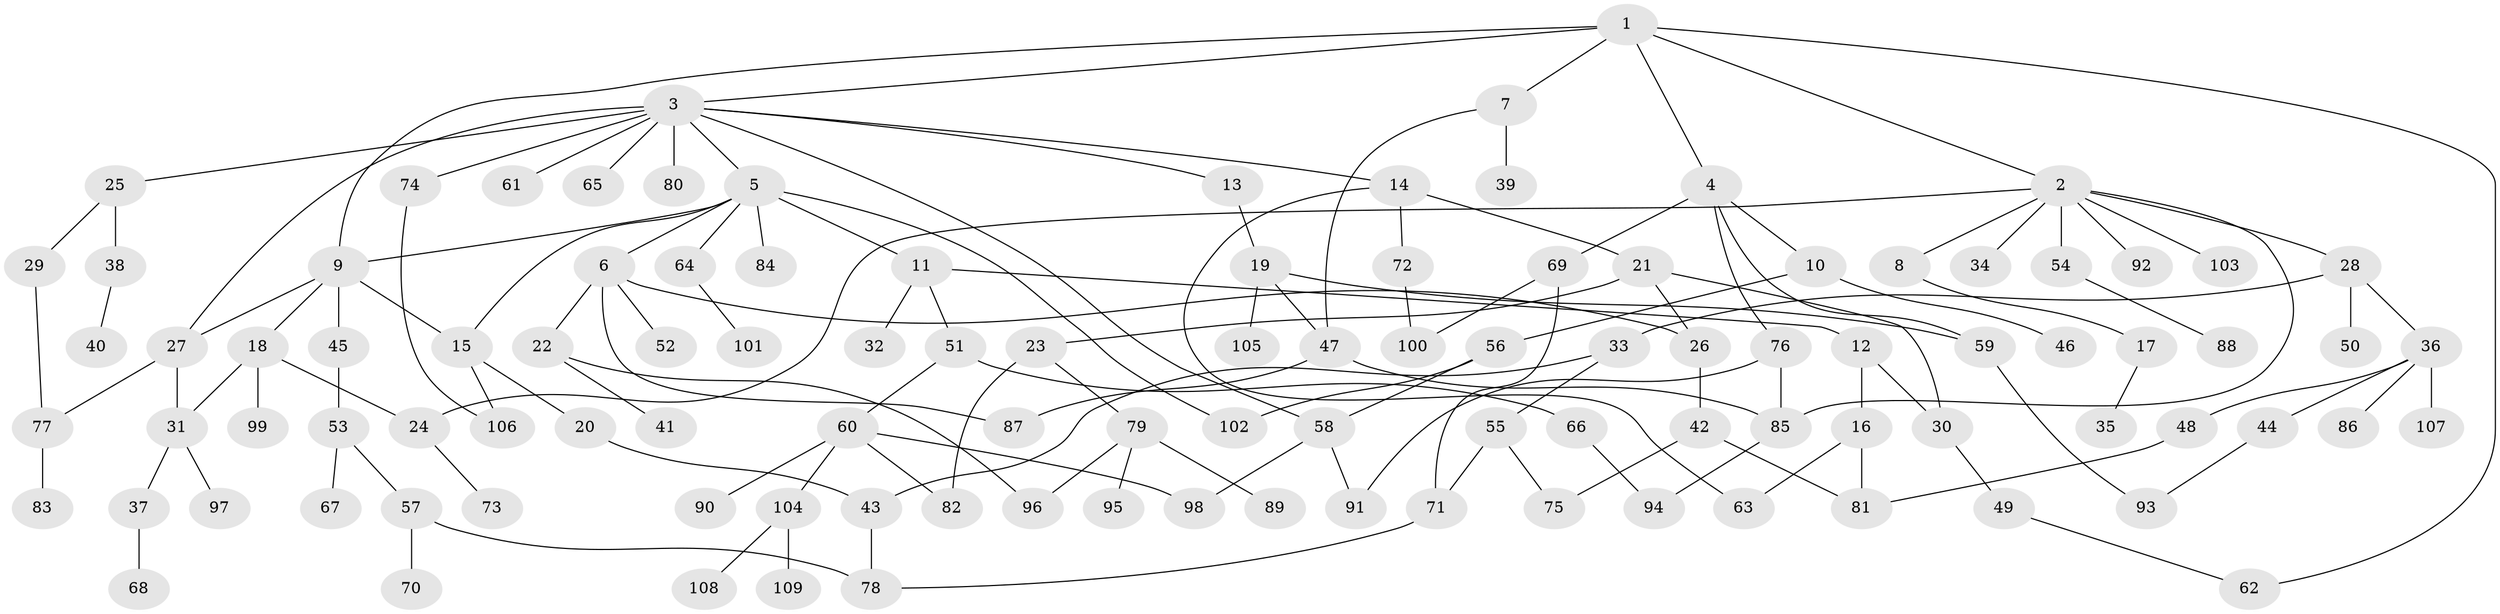 // coarse degree distribution, {8: 0.013333333333333334, 9: 0.02666666666666667, 12: 0.013333333333333334, 5: 0.08, 4: 0.09333333333333334, 2: 0.26666666666666666, 3: 0.16, 6: 0.02666666666666667, 1: 0.32}
// Generated by graph-tools (version 1.1) at 2025/23/03/03/25 07:23:32]
// undirected, 109 vertices, 140 edges
graph export_dot {
graph [start="1"]
  node [color=gray90,style=filled];
  1;
  2;
  3;
  4;
  5;
  6;
  7;
  8;
  9;
  10;
  11;
  12;
  13;
  14;
  15;
  16;
  17;
  18;
  19;
  20;
  21;
  22;
  23;
  24;
  25;
  26;
  27;
  28;
  29;
  30;
  31;
  32;
  33;
  34;
  35;
  36;
  37;
  38;
  39;
  40;
  41;
  42;
  43;
  44;
  45;
  46;
  47;
  48;
  49;
  50;
  51;
  52;
  53;
  54;
  55;
  56;
  57;
  58;
  59;
  60;
  61;
  62;
  63;
  64;
  65;
  66;
  67;
  68;
  69;
  70;
  71;
  72;
  73;
  74;
  75;
  76;
  77;
  78;
  79;
  80;
  81;
  82;
  83;
  84;
  85;
  86;
  87;
  88;
  89;
  90;
  91;
  92;
  93;
  94;
  95;
  96;
  97;
  98;
  99;
  100;
  101;
  102;
  103;
  104;
  105;
  106;
  107;
  108;
  109;
  1 -- 2;
  1 -- 3;
  1 -- 4;
  1 -- 7;
  1 -- 62;
  1 -- 9;
  2 -- 8;
  2 -- 24;
  2 -- 28;
  2 -- 34;
  2 -- 54;
  2 -- 85;
  2 -- 92;
  2 -- 103;
  3 -- 5;
  3 -- 13;
  3 -- 14;
  3 -- 25;
  3 -- 58;
  3 -- 61;
  3 -- 65;
  3 -- 74;
  3 -- 80;
  3 -- 27;
  4 -- 10;
  4 -- 59;
  4 -- 69;
  4 -- 76;
  5 -- 6;
  5 -- 9;
  5 -- 11;
  5 -- 15;
  5 -- 64;
  5 -- 84;
  5 -- 102;
  6 -- 22;
  6 -- 52;
  6 -- 26;
  6 -- 87;
  7 -- 39;
  7 -- 47;
  8 -- 17;
  9 -- 18;
  9 -- 27;
  9 -- 45;
  9 -- 15;
  10 -- 46;
  10 -- 56;
  11 -- 12;
  11 -- 32;
  11 -- 51;
  12 -- 16;
  12 -- 30;
  13 -- 19;
  14 -- 21;
  14 -- 72;
  14 -- 63;
  15 -- 20;
  15 -- 106;
  16 -- 63;
  16 -- 81;
  17 -- 35;
  18 -- 99;
  18 -- 31;
  18 -- 24;
  19 -- 105;
  19 -- 47;
  19 -- 59;
  20 -- 43;
  21 -- 23;
  21 -- 26;
  21 -- 30;
  22 -- 41;
  22 -- 96;
  23 -- 79;
  23 -- 82;
  24 -- 73;
  25 -- 29;
  25 -- 38;
  26 -- 42;
  27 -- 31;
  27 -- 77;
  28 -- 33;
  28 -- 36;
  28 -- 50;
  29 -- 77;
  30 -- 49;
  31 -- 37;
  31 -- 97;
  33 -- 55;
  33 -- 43;
  36 -- 44;
  36 -- 48;
  36 -- 86;
  36 -- 107;
  37 -- 68;
  38 -- 40;
  42 -- 81;
  42 -- 75;
  43 -- 78;
  44 -- 93;
  45 -- 53;
  47 -- 87;
  47 -- 85;
  48 -- 81;
  49 -- 62;
  51 -- 60;
  51 -- 66;
  53 -- 57;
  53 -- 67;
  54 -- 88;
  55 -- 75;
  55 -- 71;
  56 -- 102;
  56 -- 58;
  57 -- 70;
  57 -- 78;
  58 -- 91;
  58 -- 98;
  59 -- 93;
  60 -- 82;
  60 -- 90;
  60 -- 104;
  60 -- 98;
  64 -- 101;
  66 -- 94;
  69 -- 71;
  69 -- 100;
  71 -- 78;
  72 -- 100;
  74 -- 106;
  76 -- 85;
  76 -- 91;
  77 -- 83;
  79 -- 89;
  79 -- 95;
  79 -- 96;
  85 -- 94;
  104 -- 108;
  104 -- 109;
}
